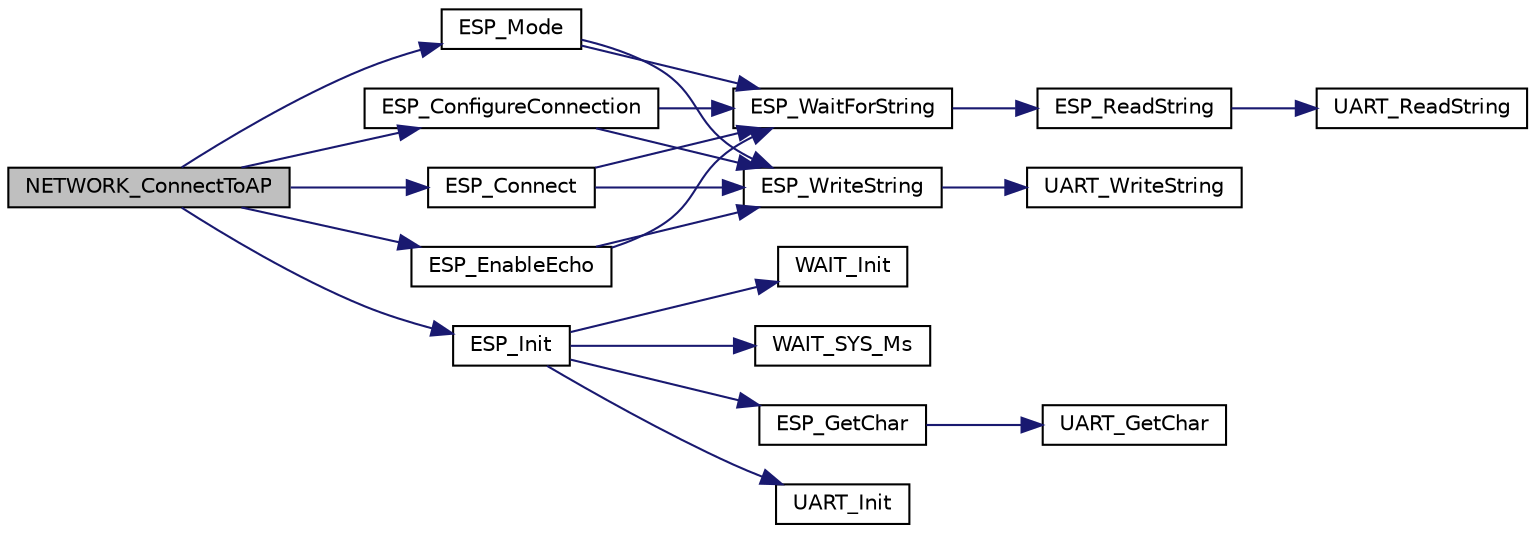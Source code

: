 digraph "NETWORK_ConnectToAP"
{
 // LATEX_PDF_SIZE
  edge [fontname="Helvetica",fontsize="10",labelfontname="Helvetica",labelfontsize="10"];
  node [fontname="Helvetica",fontsize="10",shape=record];
  rankdir="LR";
  Node1 [label="NETWORK_ConnectToAP",height=0.2,width=0.4,color="black", fillcolor="grey75", style="filled", fontcolor="black",tooltip="Connect to Access Point."];
  Node1 -> Node2 [color="midnightblue",fontsize="10",style="solid",fontname="Helvetica"];
  Node2 [label="ESP_ConfigureConnection",height=0.2,width=0.4,color="black", fillcolor="white", style="filled",URL="$dd/d79/group__ESP__Public__Functions.html#gad1172b7a535c2678c8bbe1db089cd196",tooltip="Set Connection type."];
  Node2 -> Node3 [color="midnightblue",fontsize="10",style="solid",fontname="Helvetica"];
  Node3 [label="ESP_WaitForString",height=0.2,width=0.4,color="black", fillcolor="white", style="filled",URL="$dd/d79/group__ESP__Public__Functions.html#gaaa031656f1467f8d302b17349822fd6c",tooltip="Wait for ESP to meet one of a certain amount of string responses."];
  Node3 -> Node4 [color="midnightblue",fontsize="10",style="solid",fontname="Helvetica"];
  Node4 [label="ESP_ReadString",height=0.2,width=0.4,color="black", fillcolor="white", style="filled",URL="$dd/d79/group__ESP__Public__Functions.html#gab3ac3e22bd5d3af617d024763c4b4843",tooltip="Receive AT string response."];
  Node4 -> Node5 [color="midnightblue",fontsize="10",style="solid",fontname="Helvetica"];
  Node5 [label="UART_ReadString",height=0.2,width=0.4,color="black", fillcolor="white", style="filled",URL="$d8/d63/group__UART__Public__Functions.html#ga39f2fc334213dfb77bcac2a1bbe63dc8",tooltip="Read String from RX FIFO."];
  Node2 -> Node6 [color="midnightblue",fontsize="10",style="solid",fontname="Helvetica"];
  Node6 [label="ESP_WriteString",height=0.2,width=0.4,color="black", fillcolor="white", style="filled",URL="$dd/d79/group__ESP__Public__Functions.html#ga01e79db46c954dbb88aae6ce6e2b20d9",tooltip="Send AT string."];
  Node6 -> Node7 [color="midnightblue",fontsize="10",style="solid",fontname="Helvetica"];
  Node7 [label="UART_WriteString",height=0.2,width=0.4,color="black", fillcolor="white", style="filled",URL="$d8/d63/group__UART__Public__Functions.html#ga116b2755b0c29a93ba7d67b5a9566f2e",tooltip="Write String to TX FIFO."];
  Node1 -> Node8 [color="midnightblue",fontsize="10",style="solid",fontname="Helvetica"];
  Node8 [label="ESP_Connect",height=0.2,width=0.4,color="black", fillcolor="white", style="filled",URL="$dd/d79/group__ESP__Public__Functions.html#ga7d6c3a9129e7011d0a3c0f6840048b9c",tooltip="Connect to an access point."];
  Node8 -> Node3 [color="midnightblue",fontsize="10",style="solid",fontname="Helvetica"];
  Node8 -> Node6 [color="midnightblue",fontsize="10",style="solid",fontname="Helvetica"];
  Node1 -> Node9 [color="midnightblue",fontsize="10",style="solid",fontname="Helvetica"];
  Node9 [label="ESP_EnableEcho",height=0.2,width=0.4,color="black", fillcolor="white", style="filled",URL="$dd/d79/group__ESP__Public__Functions.html#gae3ab3025fbaec312fa7123b0ecbbc844",tooltip="Enable/disable command echoing."];
  Node9 -> Node3 [color="midnightblue",fontsize="10",style="solid",fontname="Helvetica"];
  Node9 -> Node6 [color="midnightblue",fontsize="10",style="solid",fontname="Helvetica"];
  Node1 -> Node10 [color="midnightblue",fontsize="10",style="solid",fontname="Helvetica"];
  Node10 [label="ESP_Init",height=0.2,width=0.4,color="black", fillcolor="white", style="filled",URL="$dd/d79/group__ESP__Public__Functions.html#ga9a0d3a20b68c942ba2ddacbb2f44fe94",tooltip="Test if ESP-8266 module is properly started."];
  Node10 -> Node11 [color="midnightblue",fontsize="10",style="solid",fontname="Helvetica"];
  Node11 [label="ESP_GetChar",height=0.2,width=0.4,color="black", fillcolor="white", style="filled",URL="$dd/d79/group__ESP__Public__Functions.html#gaad1c5cac766dafc52e74c6a267997701",tooltip="Receive a character from ESP, if there is one."];
  Node11 -> Node12 [color="midnightblue",fontsize="10",style="solid",fontname="Helvetica"];
  Node12 [label="UART_GetChar",height=0.2,width=0.4,color="black", fillcolor="white", style="filled",URL="$d8/d63/group__UART__Public__Functions.html#gaee3d05fc74176cdd35292836a99fb56a",tooltip="Get character from RX FIFO."];
  Node10 -> Node13 [color="midnightblue",fontsize="10",style="solid",fontname="Helvetica"];
  Node13 [label="UART_Init",height=0.2,width=0.4,color="black", fillcolor="white", style="filled",URL="$d8/d63/group__UART__Public__Functions.html#ga03c38306a8050c6c8934c578d971e736",tooltip="Initialise UART."];
  Node10 -> Node14 [color="midnightblue",fontsize="10",style="solid",fontname="Helvetica"];
  Node14 [label="WAIT_Init",height=0.2,width=0.4,color="black", fillcolor="white", style="filled",URL="$df/d7c/group__WAIT__Public__Functions.html#ga91b11c310cfddcbf9c635b3e93e30f35",tooltip="Initialises the wait API, using the desired resource."];
  Node10 -> Node15 [color="midnightblue",fontsize="10",style="solid",fontname="Helvetica"];
  Node15 [label="WAIT_SYS_Ms",height=0.2,width=0.4,color="black", fillcolor="white", style="filled",URL="$df/d7c/group__WAIT__Public__Functions.html#ga34ba9bf1116b013304b7c9488afe4d94",tooltip="Waits a number of milliseconds."];
  Node1 -> Node16 [color="midnightblue",fontsize="10",style="solid",fontname="Helvetica"];
  Node16 [label="ESP_Mode",height=0.2,width=0.4,color="black", fillcolor="white", style="filled",URL="$dd/d79/group__ESP__Public__Functions.html#gaa69f4bda52711741fb869c0f7a04eeeb",tooltip="Set WiFi mode."];
  Node16 -> Node3 [color="midnightblue",fontsize="10",style="solid",fontname="Helvetica"];
  Node16 -> Node6 [color="midnightblue",fontsize="10",style="solid",fontname="Helvetica"];
}
